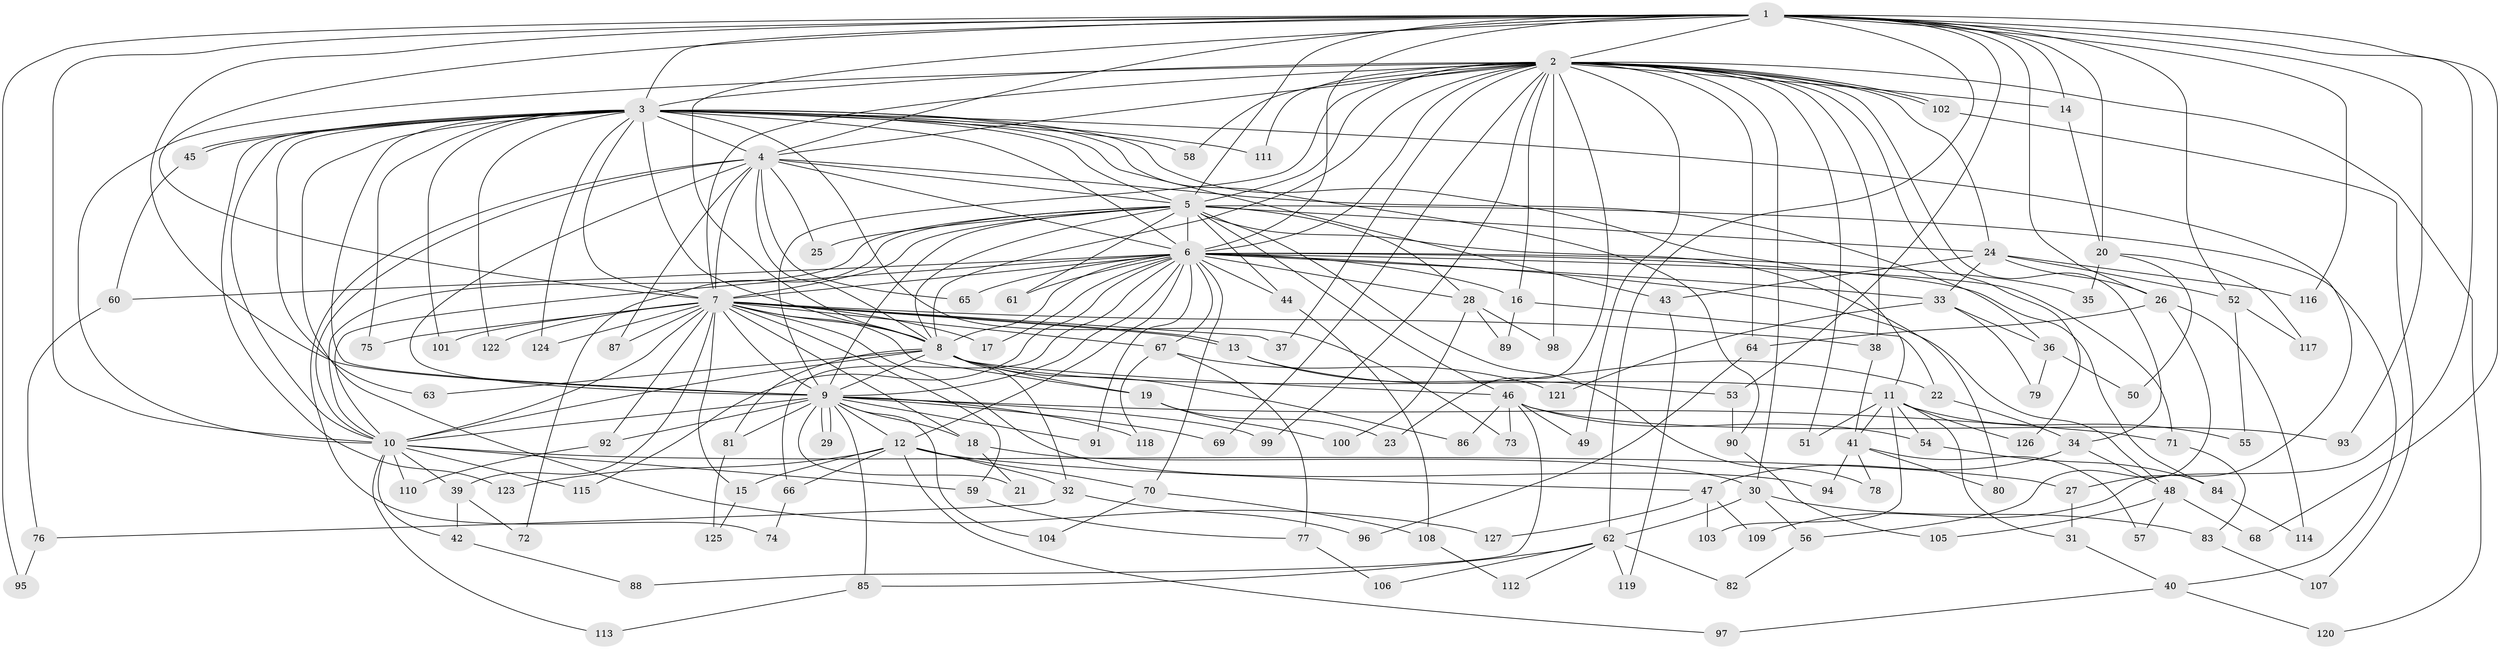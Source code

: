 // coarse degree distribution, {22: 0.015873015873015872, 2: 0.5396825396825397, 4: 0.06349206349206349, 3: 0.09523809523809523, 1: 0.12698412698412698, 5: 0.031746031746031744, 6: 0.031746031746031744, 18: 0.015873015873015872, 7: 0.015873015873015872, 9: 0.015873015873015872, 14: 0.015873015873015872, 23: 0.031746031746031744}
// Generated by graph-tools (version 1.1) at 2025/49/03/04/25 21:49:18]
// undirected, 127 vertices, 279 edges
graph export_dot {
graph [start="1"]
  node [color=gray90,style=filled];
  1;
  2;
  3;
  4;
  5;
  6;
  7;
  8;
  9;
  10;
  11;
  12;
  13;
  14;
  15;
  16;
  17;
  18;
  19;
  20;
  21;
  22;
  23;
  24;
  25;
  26;
  27;
  28;
  29;
  30;
  31;
  32;
  33;
  34;
  35;
  36;
  37;
  38;
  39;
  40;
  41;
  42;
  43;
  44;
  45;
  46;
  47;
  48;
  49;
  50;
  51;
  52;
  53;
  54;
  55;
  56;
  57;
  58;
  59;
  60;
  61;
  62;
  63;
  64;
  65;
  66;
  67;
  68;
  69;
  70;
  71;
  72;
  73;
  74;
  75;
  76;
  77;
  78;
  79;
  80;
  81;
  82;
  83;
  84;
  85;
  86;
  87;
  88;
  89;
  90;
  91;
  92;
  93;
  94;
  95;
  96;
  97;
  98;
  99;
  100;
  101;
  102;
  103;
  104;
  105;
  106;
  107;
  108;
  109;
  110;
  111;
  112;
  113;
  114;
  115;
  116;
  117;
  118;
  119;
  120;
  121;
  122;
  123;
  124;
  125;
  126;
  127;
  1 -- 2;
  1 -- 3;
  1 -- 4;
  1 -- 5;
  1 -- 6;
  1 -- 7;
  1 -- 8;
  1 -- 9;
  1 -- 10;
  1 -- 14;
  1 -- 20;
  1 -- 26;
  1 -- 52;
  1 -- 53;
  1 -- 62;
  1 -- 68;
  1 -- 93;
  1 -- 95;
  1 -- 109;
  1 -- 116;
  2 -- 3;
  2 -- 4;
  2 -- 5;
  2 -- 6;
  2 -- 7;
  2 -- 8;
  2 -- 9;
  2 -- 10;
  2 -- 14;
  2 -- 16;
  2 -- 23;
  2 -- 24;
  2 -- 30;
  2 -- 34;
  2 -- 37;
  2 -- 38;
  2 -- 49;
  2 -- 51;
  2 -- 58;
  2 -- 64;
  2 -- 69;
  2 -- 98;
  2 -- 99;
  2 -- 102;
  2 -- 102;
  2 -- 111;
  2 -- 120;
  2 -- 126;
  3 -- 4;
  3 -- 5;
  3 -- 6;
  3 -- 7;
  3 -- 8;
  3 -- 9;
  3 -- 10;
  3 -- 11;
  3 -- 27;
  3 -- 43;
  3 -- 45;
  3 -- 45;
  3 -- 58;
  3 -- 63;
  3 -- 73;
  3 -- 75;
  3 -- 90;
  3 -- 101;
  3 -- 111;
  3 -- 122;
  3 -- 123;
  3 -- 124;
  3 -- 127;
  4 -- 5;
  4 -- 6;
  4 -- 7;
  4 -- 8;
  4 -- 9;
  4 -- 10;
  4 -- 25;
  4 -- 36;
  4 -- 65;
  4 -- 74;
  4 -- 87;
  5 -- 6;
  5 -- 7;
  5 -- 8;
  5 -- 9;
  5 -- 10;
  5 -- 24;
  5 -- 25;
  5 -- 28;
  5 -- 40;
  5 -- 44;
  5 -- 46;
  5 -- 61;
  5 -- 72;
  5 -- 78;
  5 -- 80;
  6 -- 7;
  6 -- 8;
  6 -- 9;
  6 -- 10;
  6 -- 12;
  6 -- 16;
  6 -- 17;
  6 -- 28;
  6 -- 33;
  6 -- 35;
  6 -- 44;
  6 -- 48;
  6 -- 60;
  6 -- 61;
  6 -- 65;
  6 -- 66;
  6 -- 67;
  6 -- 70;
  6 -- 71;
  6 -- 84;
  6 -- 91;
  6 -- 115;
  7 -- 8;
  7 -- 9;
  7 -- 10;
  7 -- 13;
  7 -- 13;
  7 -- 15;
  7 -- 17;
  7 -- 18;
  7 -- 19;
  7 -- 37;
  7 -- 38;
  7 -- 39;
  7 -- 59;
  7 -- 67;
  7 -- 75;
  7 -- 87;
  7 -- 92;
  7 -- 94;
  7 -- 101;
  7 -- 122;
  7 -- 124;
  8 -- 9;
  8 -- 10;
  8 -- 11;
  8 -- 19;
  8 -- 32;
  8 -- 46;
  8 -- 63;
  8 -- 81;
  8 -- 86;
  9 -- 10;
  9 -- 12;
  9 -- 18;
  9 -- 21;
  9 -- 29;
  9 -- 29;
  9 -- 69;
  9 -- 71;
  9 -- 81;
  9 -- 85;
  9 -- 91;
  9 -- 92;
  9 -- 99;
  9 -- 104;
  9 -- 118;
  10 -- 27;
  10 -- 39;
  10 -- 42;
  10 -- 59;
  10 -- 110;
  10 -- 113;
  10 -- 115;
  11 -- 31;
  11 -- 41;
  11 -- 51;
  11 -- 54;
  11 -- 55;
  11 -- 103;
  11 -- 126;
  12 -- 15;
  12 -- 32;
  12 -- 47;
  12 -- 66;
  12 -- 70;
  12 -- 97;
  12 -- 123;
  13 -- 22;
  13 -- 53;
  14 -- 20;
  15 -- 125;
  16 -- 22;
  16 -- 89;
  18 -- 21;
  18 -- 30;
  19 -- 23;
  19 -- 100;
  20 -- 35;
  20 -- 50;
  20 -- 117;
  22 -- 34;
  24 -- 26;
  24 -- 33;
  24 -- 43;
  24 -- 52;
  24 -- 116;
  26 -- 56;
  26 -- 64;
  26 -- 114;
  27 -- 31;
  28 -- 89;
  28 -- 98;
  28 -- 100;
  30 -- 56;
  30 -- 62;
  30 -- 83;
  31 -- 40;
  32 -- 76;
  32 -- 96;
  33 -- 36;
  33 -- 79;
  33 -- 121;
  34 -- 47;
  34 -- 48;
  36 -- 50;
  36 -- 79;
  38 -- 41;
  39 -- 42;
  39 -- 72;
  40 -- 97;
  40 -- 120;
  41 -- 57;
  41 -- 78;
  41 -- 80;
  41 -- 94;
  42 -- 88;
  43 -- 119;
  44 -- 108;
  45 -- 60;
  46 -- 49;
  46 -- 54;
  46 -- 73;
  46 -- 86;
  46 -- 88;
  46 -- 93;
  47 -- 103;
  47 -- 109;
  47 -- 127;
  48 -- 57;
  48 -- 68;
  48 -- 105;
  52 -- 55;
  52 -- 117;
  53 -- 90;
  54 -- 84;
  56 -- 82;
  59 -- 77;
  60 -- 76;
  62 -- 82;
  62 -- 85;
  62 -- 106;
  62 -- 112;
  62 -- 119;
  64 -- 96;
  66 -- 74;
  67 -- 77;
  67 -- 118;
  67 -- 121;
  70 -- 104;
  70 -- 108;
  71 -- 83;
  76 -- 95;
  77 -- 106;
  81 -- 125;
  83 -- 107;
  84 -- 114;
  85 -- 113;
  90 -- 105;
  92 -- 110;
  102 -- 107;
  108 -- 112;
}
